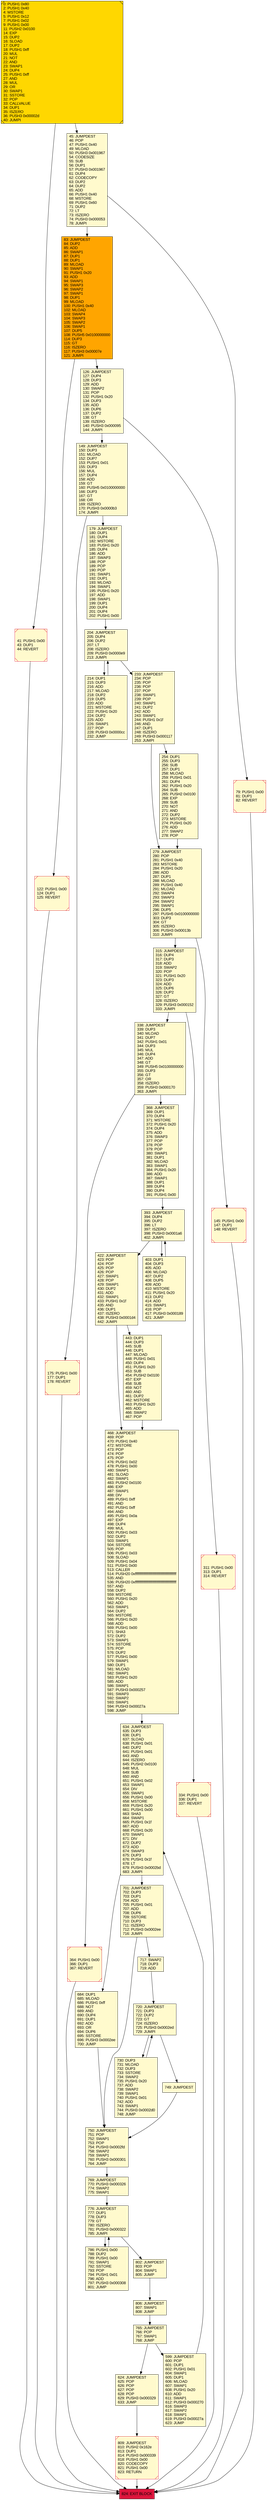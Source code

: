 digraph G {
bgcolor=transparent rankdir=UD;
node [shape=box style=filled color=black fillcolor=white fontname=arial fontcolor=black];
279 [label="279: JUMPDEST\l280: POP\l281: PUSH1 0x40\l283: MSTORE\l284: PUSH1 0x20\l286: ADD\l287: DUP1\l288: MLOAD\l289: PUSH1 0x40\l291: MLOAD\l292: SWAP4\l293: SWAP3\l294: SWAP2\l295: SWAP1\l296: DUP5\l297: PUSH5 0x0100000000\l303: DUP3\l304: GT\l305: ISZERO\l306: PUSH3 0x00013b\l310: JUMPI\l" fillcolor=lemonchiffon ];
624 [label="624: JUMPDEST\l625: POP\l626: POP\l627: POP\l628: POP\l629: PUSH3 0x000329\l633: JUMP\l" fillcolor=lemonchiffon ];
422 [label="422: JUMPDEST\l423: POP\l424: POP\l425: POP\l426: POP\l427: SWAP1\l428: POP\l429: SWAP1\l430: DUP2\l431: ADD\l432: SWAP1\l433: PUSH1 0x1f\l435: AND\l436: DUP1\l437: ISZERO\l438: PUSH3 0x0001d4\l442: JUMPI\l" fillcolor=lemonchiffon ];
750 [label="750: JUMPDEST\l751: POP\l752: SWAP1\l753: POP\l754: PUSH3 0x0002fd\l758: SWAP2\l759: SWAP1\l760: PUSH3 0x000301\l764: JUMP\l" fillcolor=lemonchiffon ];
730 [label="730: DUP3\l731: MLOAD\l732: DUP3\l733: SSTORE\l734: SWAP2\l735: PUSH1 0x20\l737: ADD\l738: SWAP2\l739: SWAP1\l740: PUSH1 0x01\l742: ADD\l743: SWAP1\l744: PUSH3 0x0002d0\l748: JUMP\l" fillcolor=lemonchiffon ];
41 [label="41: PUSH1 0x00\l43: DUP1\l44: REVERT\l" fillcolor=lemonchiffon shape=Msquare color=crimson ];
809 [label="809: JUMPDEST\l810: PUSH2 0x162e\l813: DUP1\l814: PUSH3 0x000339\l818: PUSH1 0x00\l820: CODECOPY\l821: PUSH1 0x00\l823: RETURN\l" fillcolor=lemonchiffon shape=Msquare color=crimson ];
315 [label="315: JUMPDEST\l316: DUP4\l317: DUP3\l318: ADD\l319: SWAP2\l320: POP\l321: PUSH1 0x20\l323: DUP3\l324: ADD\l325: DUP6\l326: DUP2\l327: GT\l328: ISZERO\l329: PUSH3 0x000152\l333: JUMPI\l" fillcolor=lemonchiffon ];
364 [label="364: PUSH1 0x00\l366: DUP1\l367: REVERT\l" fillcolor=lemonchiffon shape=Msquare color=crimson ];
0 [label="0: PUSH1 0x80\l2: PUSH1 0x40\l4: MSTORE\l5: PUSH1 0x12\l7: PUSH1 0x02\l9: PUSH1 0x00\l11: PUSH2 0x0100\l14: EXP\l15: DUP2\l16: SLOAD\l17: DUP2\l18: PUSH1 0xff\l20: MUL\l21: NOT\l22: AND\l23: SWAP1\l24: DUP4\l25: PUSH1 0xff\l27: AND\l28: MUL\l29: OR\l30: SWAP1\l31: SSTORE\l32: POP\l33: CALLVALUE\l34: DUP1\l35: ISZERO\l36: PUSH3 0x00002d\l40: JUMPI\l" fillcolor=lemonchiffon shape=Msquare fillcolor=gold ];
175 [label="175: PUSH1 0x00\l177: DUP1\l178: REVERT\l" fillcolor=lemonchiffon shape=Msquare color=crimson ];
717 [label="717: SWAP2\l718: DUP3\l719: ADD\l" fillcolor=lemonchiffon ];
634 [label="634: JUMPDEST\l635: DUP3\l636: DUP1\l637: SLOAD\l638: PUSH1 0x01\l640: DUP2\l641: PUSH1 0x01\l643: AND\l644: ISZERO\l645: PUSH2 0x0100\l648: MUL\l649: SUB\l650: AND\l651: PUSH1 0x02\l653: SWAP1\l654: DIV\l655: SWAP1\l656: PUSH1 0x00\l658: MSTORE\l659: PUSH1 0x20\l661: PUSH1 0x00\l663: SHA3\l664: SWAP1\l665: PUSH1 0x1f\l667: ADD\l668: PUSH1 0x20\l670: SWAP1\l671: DIV\l672: DUP2\l673: ADD\l674: SWAP3\l675: DUP3\l676: PUSH1 0x1f\l678: LT\l679: PUSH3 0x0002bd\l683: JUMPI\l" fillcolor=lemonchiffon ];
806 [label="806: JUMPDEST\l807: SWAP1\l808: JUMP\l" fillcolor=lemonchiffon ];
311 [label="311: PUSH1 0x00\l313: DUP1\l314: REVERT\l" fillcolor=lemonchiffon shape=Msquare color=crimson ];
599 [label="599: JUMPDEST\l600: POP\l601: DUP1\l602: PUSH1 0x01\l604: SWAP1\l605: DUP1\l606: MLOAD\l607: SWAP1\l608: PUSH1 0x20\l610: ADD\l611: SWAP1\l612: PUSH3 0x000270\l616: SWAP3\l617: SWAP2\l618: SWAP1\l619: PUSH3 0x00027a\l623: JUMP\l" fillcolor=lemonchiffon ];
149 [label="149: JUMPDEST\l150: DUP3\l151: MLOAD\l152: DUP7\l153: PUSH1 0x01\l155: DUP3\l156: MUL\l157: DUP4\l158: ADD\l159: GT\l160: PUSH5 0x0100000000\l166: DUP3\l167: GT\l168: OR\l169: ISZERO\l170: PUSH3 0x0000b3\l174: JUMPI\l" fillcolor=lemonchiffon ];
338 [label="338: JUMPDEST\l339: DUP3\l340: MLOAD\l341: DUP7\l342: PUSH1 0x01\l344: DUP3\l345: MUL\l346: DUP4\l347: ADD\l348: GT\l349: PUSH5 0x0100000000\l355: DUP3\l356: GT\l357: OR\l358: ISZERO\l359: PUSH3 0x000170\l363: JUMPI\l" fillcolor=lemonchiffon ];
393 [label="393: JUMPDEST\l394: DUP4\l395: DUP2\l396: LT\l397: ISZERO\l398: PUSH3 0x0001a6\l402: JUMPI\l" fillcolor=lemonchiffon ];
786 [label="786: PUSH1 0x00\l788: DUP2\l789: PUSH1 0x00\l791: SWAP1\l792: SSTORE\l793: POP\l794: PUSH1 0x01\l796: ADD\l797: PUSH3 0x000308\l801: JUMP\l" fillcolor=lemonchiffon ];
214 [label="214: DUP1\l215: DUP3\l216: ADD\l217: MLOAD\l218: DUP2\l219: DUP5\l220: ADD\l221: MSTORE\l222: PUSH1 0x20\l224: DUP2\l225: ADD\l226: SWAP1\l227: POP\l228: PUSH3 0x0000cc\l232: JUMP\l" fillcolor=lemonchiffon ];
684 [label="684: DUP1\l685: MLOAD\l686: PUSH1 0xff\l688: NOT\l689: AND\l690: DUP4\l691: DUP1\l692: ADD\l693: OR\l694: DUP6\l695: SSTORE\l696: PUSH3 0x0002ee\l700: JUMP\l" fillcolor=lemonchiffon ];
122 [label="122: PUSH1 0x00\l124: DUP1\l125: REVERT\l" fillcolor=lemonchiffon shape=Msquare color=crimson ];
368 [label="368: JUMPDEST\l369: DUP1\l370: DUP4\l371: MSTORE\l372: PUSH1 0x20\l374: DUP4\l375: ADD\l376: SWAP3\l377: POP\l378: POP\l379: POP\l380: SWAP1\l381: DUP1\l382: MLOAD\l383: SWAP1\l384: PUSH1 0x20\l386: ADD\l387: SWAP1\l388: DUP1\l389: DUP4\l390: DUP4\l391: PUSH1 0x00\l" fillcolor=lemonchiffon ];
776 [label="776: JUMPDEST\l777: DUP1\l778: DUP3\l779: GT\l780: ISZERO\l781: PUSH3 0x000322\l785: JUMPI\l" fillcolor=lemonchiffon ];
83 [label="83: JUMPDEST\l84: DUP2\l85: ADD\l86: SWAP1\l87: DUP1\l88: DUP1\l89: MLOAD\l90: SWAP1\l91: PUSH1 0x20\l93: ADD\l94: SWAP1\l95: SWAP3\l96: SWAP2\l97: SWAP1\l98: DUP1\l99: MLOAD\l100: PUSH1 0x40\l102: MLOAD\l103: SWAP4\l104: SWAP3\l105: SWAP2\l106: SWAP1\l107: DUP5\l108: PUSH5 0x0100000000\l114: DUP3\l115: GT\l116: ISZERO\l117: PUSH3 0x00007e\l121: JUMPI\l" fillcolor=orange ];
179 [label="179: JUMPDEST\l180: DUP1\l181: DUP4\l182: MSTORE\l183: PUSH1 0x20\l185: DUP4\l186: ADD\l187: SWAP3\l188: POP\l189: POP\l190: POP\l191: SWAP1\l192: DUP1\l193: MLOAD\l194: SWAP1\l195: PUSH1 0x20\l197: ADD\l198: SWAP1\l199: DUP1\l200: DUP4\l201: DUP4\l202: PUSH1 0x00\l" fillcolor=lemonchiffon ];
701 [label="701: JUMPDEST\l702: DUP3\l703: DUP1\l704: ADD\l705: PUSH1 0x01\l707: ADD\l708: DUP6\l709: SSTORE\l710: DUP3\l711: ISZERO\l712: PUSH3 0x0002ee\l716: JUMPI\l" fillcolor=lemonchiffon ];
749 [label="749: JUMPDEST\l" fillcolor=lemonchiffon ];
233 [label="233: JUMPDEST\l234: POP\l235: POP\l236: POP\l237: POP\l238: SWAP1\l239: POP\l240: SWAP1\l241: DUP2\l242: ADD\l243: SWAP1\l244: PUSH1 0x1f\l246: AND\l247: DUP1\l248: ISZERO\l249: PUSH3 0x000117\l253: JUMPI\l" fillcolor=lemonchiffon ];
720 [label="720: JUMPDEST\l721: DUP3\l722: DUP2\l723: GT\l724: ISZERO\l725: PUSH3 0x0002ed\l729: JUMPI\l" fillcolor=lemonchiffon ];
204 [label="204: JUMPDEST\l205: DUP4\l206: DUP2\l207: LT\l208: ISZERO\l209: PUSH3 0x0000e9\l213: JUMPI\l" fillcolor=lemonchiffon ];
765 [label="765: JUMPDEST\l766: POP\l767: SWAP1\l768: JUMP\l" fillcolor=lemonchiffon ];
79 [label="79: PUSH1 0x00\l81: DUP1\l82: REVERT\l" fillcolor=lemonchiffon shape=Msquare color=crimson ];
468 [label="468: JUMPDEST\l469: POP\l470: PUSH1 0x40\l472: MSTORE\l473: POP\l474: POP\l475: POP\l476: PUSH1 0x02\l478: PUSH1 0x00\l480: SWAP1\l481: SLOAD\l482: SWAP1\l483: PUSH2 0x0100\l486: EXP\l487: SWAP1\l488: DIV\l489: PUSH1 0xff\l491: AND\l492: PUSH1 0xff\l494: AND\l495: PUSH1 0x0a\l497: EXP\l498: DUP4\l499: MUL\l500: PUSH1 0x03\l502: DUP2\l503: SWAP1\l504: SSTORE\l505: POP\l506: PUSH1 0x03\l508: SLOAD\l509: PUSH1 0x04\l511: PUSH1 0x00\l513: CALLER\l514: PUSH20 0xffffffffffffffffffffffffffffffffffffffff\l535: AND\l536: PUSH20 0xffffffffffffffffffffffffffffffffffffffff\l557: AND\l558: DUP2\l559: MSTORE\l560: PUSH1 0x20\l562: ADD\l563: SWAP1\l564: DUP2\l565: MSTORE\l566: PUSH1 0x20\l568: ADD\l569: PUSH1 0x00\l571: SHA3\l572: DUP2\l573: SWAP1\l574: SSTORE\l575: POP\l576: DUP2\l577: PUSH1 0x00\l579: SWAP1\l580: DUP1\l581: MLOAD\l582: SWAP1\l583: PUSH1 0x20\l585: ADD\l586: SWAP1\l587: PUSH3 0x000257\l591: SWAP3\l592: SWAP2\l593: SWAP1\l594: PUSH3 0x00027a\l598: JUMP\l" fillcolor=lemonchiffon ];
334 [label="334: PUSH1 0x00\l336: DUP1\l337: REVERT\l" fillcolor=lemonchiffon shape=Msquare color=crimson ];
45 [label="45: JUMPDEST\l46: POP\l47: PUSH1 0x40\l49: MLOAD\l50: PUSH3 0x001967\l54: CODESIZE\l55: SUB\l56: DUP1\l57: PUSH3 0x001967\l61: DUP4\l62: CODECOPY\l63: DUP2\l64: DUP2\l65: ADD\l66: PUSH1 0x40\l68: MSTORE\l69: PUSH1 0x60\l71: DUP2\l72: LT\l73: ISZERO\l74: PUSH3 0x000053\l78: JUMPI\l" fillcolor=lemonchiffon ];
145 [label="145: PUSH1 0x00\l147: DUP1\l148: REVERT\l" fillcolor=lemonchiffon shape=Msquare color=crimson ];
443 [label="443: DUP1\l444: DUP3\l445: SUB\l446: DUP1\l447: MLOAD\l448: PUSH1 0x01\l450: DUP4\l451: PUSH1 0x20\l453: SUB\l454: PUSH2 0x0100\l457: EXP\l458: SUB\l459: NOT\l460: AND\l461: DUP2\l462: MSTORE\l463: PUSH1 0x20\l465: ADD\l466: SWAP2\l467: POP\l" fillcolor=lemonchiffon ];
802 [label="802: JUMPDEST\l803: POP\l804: SWAP1\l805: JUMP\l" fillcolor=lemonchiffon ];
769 [label="769: JUMPDEST\l770: PUSH3 0x000326\l774: SWAP2\l775: SWAP1\l" fillcolor=lemonchiffon ];
254 [label="254: DUP1\l255: DUP3\l256: SUB\l257: DUP1\l258: MLOAD\l259: PUSH1 0x01\l261: DUP4\l262: PUSH1 0x20\l264: SUB\l265: PUSH2 0x0100\l268: EXP\l269: SUB\l270: NOT\l271: AND\l272: DUP2\l273: MSTORE\l274: PUSH1 0x20\l276: ADD\l277: SWAP2\l278: POP\l" fillcolor=lemonchiffon ];
824 [label="824: EXIT BLOCK\l" fillcolor=crimson ];
126 [label="126: JUMPDEST\l127: DUP4\l128: DUP3\l129: ADD\l130: SWAP2\l131: POP\l132: PUSH1 0x20\l134: DUP3\l135: ADD\l136: DUP6\l137: DUP2\l138: GT\l139: ISZERO\l140: PUSH3 0x000095\l144: JUMPI\l" fillcolor=lemonchiffon ];
403 [label="403: DUP1\l404: DUP3\l405: ADD\l406: MLOAD\l407: DUP2\l408: DUP5\l409: ADD\l410: MSTORE\l411: PUSH1 0x20\l413: DUP2\l414: ADD\l415: SWAP1\l416: POP\l417: PUSH3 0x000189\l421: JUMP\l" fillcolor=lemonchiffon ];
720 -> 749;
0 -> 41;
149 -> 179;
204 -> 233;
145 -> 824;
624 -> 809;
279 -> 315;
126 -> 145;
338 -> 364;
279 -> 311;
443 -> 468;
233 -> 279;
83 -> 126;
720 -> 730;
730 -> 720;
45 -> 83;
422 -> 468;
311 -> 824;
776 -> 802;
769 -> 776;
41 -> 824;
422 -> 443;
175 -> 824;
750 -> 769;
765 -> 599;
204 -> 214;
214 -> 204;
0 -> 45;
806 -> 765;
338 -> 368;
368 -> 393;
599 -> 634;
776 -> 786;
786 -> 776;
83 -> 122;
634 -> 684;
634 -> 701;
701 -> 717;
233 -> 254;
315 -> 338;
79 -> 824;
149 -> 175;
334 -> 824;
393 -> 422;
701 -> 750;
45 -> 79;
684 -> 750;
802 -> 806;
315 -> 334;
122 -> 824;
749 -> 750;
126 -> 149;
393 -> 403;
403 -> 393;
765 -> 624;
717 -> 720;
809 -> 824;
254 -> 279;
364 -> 824;
179 -> 204;
468 -> 634;
}